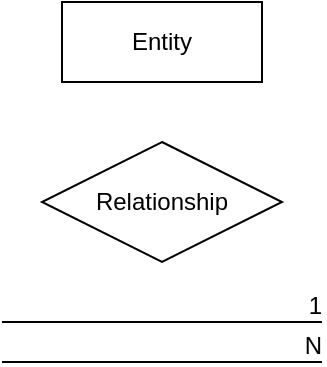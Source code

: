 <mxfile version="15.3.7" type="github">
  <diagram id="R2lEEEUBdFMjLlhIrx00" name="Page-1">
    <mxGraphModel dx="1718" dy="520" grid="1" gridSize="10" guides="1" tooltips="1" connect="1" arrows="1" fold="1" page="1" pageScale="1" pageWidth="850" pageHeight="1100" math="0" shadow="0" extFonts="Permanent Marker^https://fonts.googleapis.com/css?family=Permanent+Marker">
      <root>
        <mxCell id="0" />
        <mxCell id="1" parent="0" />
        <mxCell id="E16XBH-M-nEpriW6LHRJ-1" value="Entity" style="whiteSpace=wrap;html=1;align=center;" vertex="1" parent="1">
          <mxGeometry x="20" y="40" width="100" height="40" as="geometry" />
        </mxCell>
        <mxCell id="E16XBH-M-nEpriW6LHRJ-3" value="Relationship" style="shape=rhombus;perimeter=rhombusPerimeter;whiteSpace=wrap;html=1;align=center;" vertex="1" parent="1">
          <mxGeometry x="10" y="110" width="120" height="60" as="geometry" />
        </mxCell>
        <mxCell id="E16XBH-M-nEpriW6LHRJ-4" value="" style="endArrow=none;html=1;rounded=0;" edge="1" parent="1">
          <mxGeometry relative="1" as="geometry">
            <mxPoint x="-10" y="200" as="sourcePoint" />
            <mxPoint x="150" y="200" as="targetPoint" />
          </mxGeometry>
        </mxCell>
        <mxCell id="E16XBH-M-nEpriW6LHRJ-5" value="1" style="resizable=0;html=1;align=right;verticalAlign=bottom;" connectable="0" vertex="1" parent="E16XBH-M-nEpriW6LHRJ-4">
          <mxGeometry x="1" relative="1" as="geometry" />
        </mxCell>
        <mxCell id="E16XBH-M-nEpriW6LHRJ-6" value="" style="endArrow=none;html=1;rounded=0;" edge="1" parent="1">
          <mxGeometry relative="1" as="geometry">
            <mxPoint x="-10" y="220" as="sourcePoint" />
            <mxPoint x="150" y="220" as="targetPoint" />
          </mxGeometry>
        </mxCell>
        <mxCell id="E16XBH-M-nEpriW6LHRJ-7" value="N" style="resizable=0;html=1;align=right;verticalAlign=bottom;" connectable="0" vertex="1" parent="E16XBH-M-nEpriW6LHRJ-6">
          <mxGeometry x="1" relative="1" as="geometry" />
        </mxCell>
      </root>
    </mxGraphModel>
  </diagram>
</mxfile>
